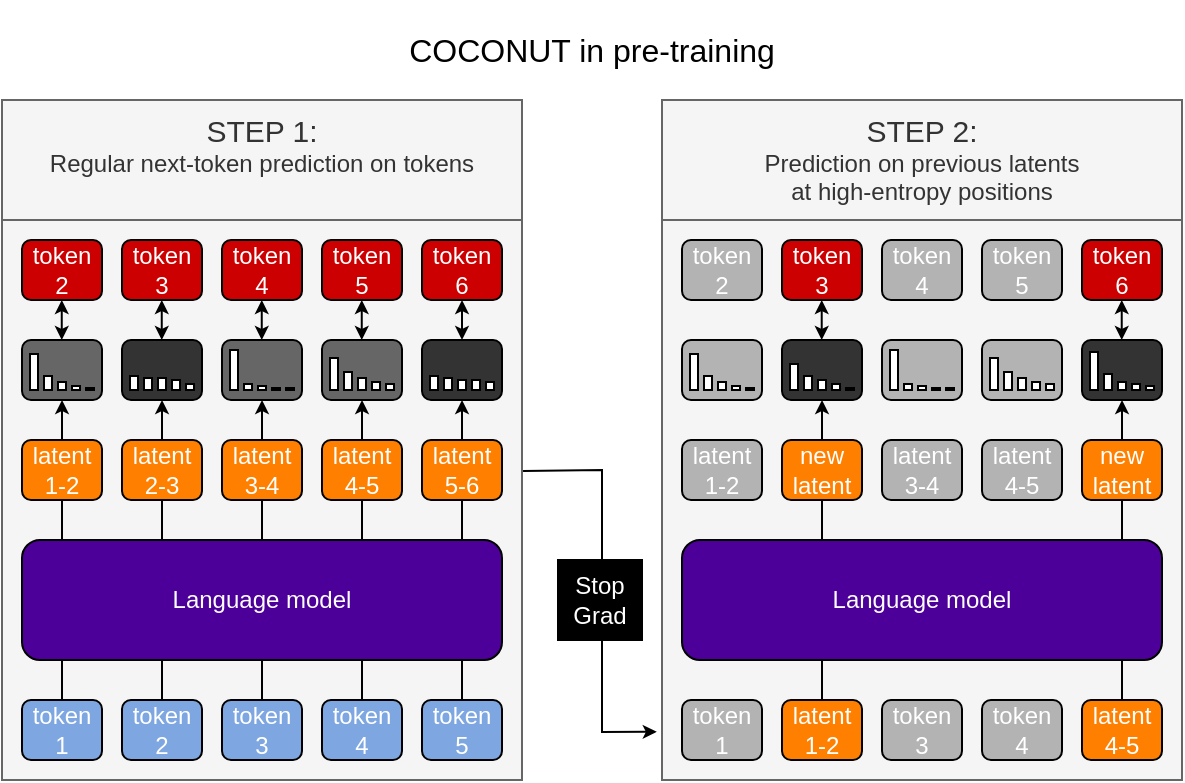 <mxfile version="26.0.4">
  <diagram name="Seite-1" id="RBNpjxJl_SiNE16JDTqy">
    <mxGraphModel dx="530" dy="374" grid="1" gridSize="10" guides="1" tooltips="1" connect="1" arrows="1" fold="1" page="1" pageScale="1" pageWidth="827" pageHeight="1169" math="0" shadow="0">
      <root>
        <mxCell id="0" />
        <mxCell id="1" parent="0" />
        <mxCell id="LtRF18KnijJm92M0xNn5-76" value="" style="rounded=0;whiteSpace=wrap;html=1;fillColor=#f5f5f5;fontColor=#333333;strokeColor=#666666;" parent="1" vertex="1">
          <mxGeometry x="450" y="140" width="260" height="280" as="geometry" />
        </mxCell>
        <mxCell id="LtRF18KnijJm92M0xNn5-153" style="edgeStyle=orthogonalEdgeStyle;rounded=0;orthogonalLoop=1;jettySize=auto;html=1;exitX=0.5;exitY=0;exitDx=0;exitDy=0;entryX=0.5;entryY=1;entryDx=0;entryDy=0;endSize=4;" parent="1" source="LtRF18KnijJm92M0xNn5-70" target="LtRF18KnijJm92M0xNn5-135" edge="1">
          <mxGeometry relative="1" as="geometry" />
        </mxCell>
        <mxCell id="LtRF18KnijJm92M0xNn5-150" style="edgeStyle=orthogonalEdgeStyle;rounded=0;orthogonalLoop=1;jettySize=auto;html=1;exitX=0.5;exitY=0;exitDx=0;exitDy=0;entryX=0.5;entryY=1;entryDx=0;entryDy=0;endSize=4;" parent="1" source="LtRF18KnijJm92M0xNn5-69" target="LtRF18KnijJm92M0xNn5-117" edge="1">
          <mxGeometry relative="1" as="geometry" />
        </mxCell>
        <mxCell id="LtRF18KnijJm92M0xNn5-75" value="" style="rounded=0;whiteSpace=wrap;html=1;fillColor=#f5f5f5;fontColor=#333333;strokeColor=#666666;verticalAlign=top;" parent="1" vertex="1">
          <mxGeometry x="120" y="140" width="260" height="280" as="geometry" />
        </mxCell>
        <mxCell id="LtRF18KnijJm92M0xNn5-148" style="edgeStyle=orthogonalEdgeStyle;rounded=0;orthogonalLoop=1;jettySize=auto;html=1;exitX=0.5;exitY=0;exitDx=0;exitDy=0;entryX=0.5;entryY=1;entryDx=0;entryDy=0;endSize=4;" parent="1" source="LtRF18KnijJm92M0xNn5-5" target="LtRF18KnijJm92M0xNn5-104" edge="1">
          <mxGeometry relative="1" as="geometry" />
        </mxCell>
        <mxCell id="LtRF18KnijJm92M0xNn5-147" style="edgeStyle=orthogonalEdgeStyle;rounded=0;orthogonalLoop=1;jettySize=auto;html=1;exitX=0.5;exitY=0;exitDx=0;exitDy=0;entryX=0.5;entryY=1;entryDx=0;entryDy=0;endSize=4;" parent="1" source="LtRF18KnijJm92M0xNn5-6" target="LtRF18KnijJm92M0xNn5-98" edge="1">
          <mxGeometry relative="1" as="geometry" />
        </mxCell>
        <mxCell id="LtRF18KnijJm92M0xNn5-146" style="edgeStyle=orthogonalEdgeStyle;rounded=0;orthogonalLoop=1;jettySize=auto;html=1;exitX=0.5;exitY=0;exitDx=0;exitDy=0;entryX=0.5;entryY=1;entryDx=0;entryDy=0;endSize=4;" parent="1" source="LtRF18KnijJm92M0xNn5-4" target="LtRF18KnijJm92M0xNn5-92" edge="1">
          <mxGeometry relative="1" as="geometry" />
        </mxCell>
        <mxCell id="LtRF18KnijJm92M0xNn5-145" style="edgeStyle=orthogonalEdgeStyle;rounded=0;orthogonalLoop=1;jettySize=auto;html=1;exitX=0.5;exitY=0;exitDx=0;exitDy=0;entryX=0.5;entryY=1;entryDx=0;entryDy=0;endSize=4;" parent="1" source="LtRF18KnijJm92M0xNn5-3" target="LtRF18KnijJm92M0xNn5-86" edge="1">
          <mxGeometry relative="1" as="geometry" />
        </mxCell>
        <mxCell id="LtRF18KnijJm92M0xNn5-144" style="edgeStyle=orthogonalEdgeStyle;rounded=0;orthogonalLoop=1;jettySize=auto;html=1;exitX=0.5;exitY=0;exitDx=0;exitDy=0;entryX=0.5;entryY=1;entryDx=0;entryDy=0;endSize=4;" parent="1" source="LtRF18KnijJm92M0xNn5-2" target="LtRF18KnijJm92M0xNn5-80" edge="1">
          <mxGeometry relative="1" as="geometry" />
        </mxCell>
        <mxCell id="LtRF18KnijJm92M0xNn5-1" value="Language model" style="rounded=1;whiteSpace=wrap;html=1;fillColor=#4C0099;fontColor=#FFFFFF;" parent="1" vertex="1">
          <mxGeometry x="130" y="300" width="240" height="60" as="geometry" />
        </mxCell>
        <mxCell id="LtRF18KnijJm92M0xNn5-2" value="token&lt;div&gt;1&lt;/div&gt;" style="rounded=1;whiteSpace=wrap;html=1;fillColor=#7EA6E0;fontColor=#FFFFFF;" parent="1" vertex="1">
          <mxGeometry x="130" y="380" width="40" height="30" as="geometry" />
        </mxCell>
        <mxCell id="LtRF18KnijJm92M0xNn5-3" value="token&lt;div&gt;2&lt;/div&gt;" style="rounded=1;whiteSpace=wrap;html=1;fillColor=#7EA6E0;fontColor=#FFFFFF;" parent="1" vertex="1">
          <mxGeometry x="180" y="380" width="40" height="30" as="geometry" />
        </mxCell>
        <mxCell id="LtRF18KnijJm92M0xNn5-4" value="token&lt;div&gt;3&lt;/div&gt;" style="rounded=1;whiteSpace=wrap;html=1;fillColor=#7EA6E0;fontColor=#FFFFFF;" parent="1" vertex="1">
          <mxGeometry x="230" y="380" width="40" height="30" as="geometry" />
        </mxCell>
        <mxCell id="LtRF18KnijJm92M0xNn5-5" value="token&lt;div&gt;5&lt;/div&gt;" style="rounded=1;whiteSpace=wrap;html=1;fillColor=#7EA6E0;fontColor=#FFFFFF;" parent="1" vertex="1">
          <mxGeometry x="330" y="380" width="40" height="30" as="geometry" />
        </mxCell>
        <mxCell id="LtRF18KnijJm92M0xNn5-6" value="token&lt;div&gt;4&lt;/div&gt;" style="rounded=1;whiteSpace=wrap;html=1;fillColor=#7EA6E0;fontColor=#FFFFFF;" parent="1" vertex="1">
          <mxGeometry x="280" y="380" width="40" height="30" as="geometry" />
        </mxCell>
        <mxCell id="LtRF18KnijJm92M0xNn5-12" value="latent&lt;div&gt;1-2&lt;/div&gt;" style="rounded=1;whiteSpace=wrap;html=1;fillColor=#FF8000;fontColor=#FFFFFF;" parent="1" vertex="1">
          <mxGeometry x="130" y="250" width="40" height="30" as="geometry" />
        </mxCell>
        <mxCell id="LtRF18KnijJm92M0xNn5-13" value="latent&lt;div&gt;2-3&lt;/div&gt;" style="rounded=1;whiteSpace=wrap;html=1;fillColor=#FF8000;fontColor=#FFFFFF;" parent="1" vertex="1">
          <mxGeometry x="180" y="250" width="40" height="30" as="geometry" />
        </mxCell>
        <mxCell id="LtRF18KnijJm92M0xNn5-14" value="latent&lt;div&gt;3-4&lt;/div&gt;" style="rounded=1;whiteSpace=wrap;html=1;fillColor=#FF8000;fontColor=#FFFFFF;" parent="1" vertex="1">
          <mxGeometry x="230" y="250" width="40" height="30" as="geometry" />
        </mxCell>
        <mxCell id="LtRF18KnijJm92M0xNn5-15" value="latent&lt;div&gt;5-6&lt;/div&gt;" style="rounded=1;whiteSpace=wrap;html=1;fillColor=#FF8000;fontColor=#FFFFFF;" parent="1" vertex="1">
          <mxGeometry x="330" y="250" width="40" height="30" as="geometry" />
        </mxCell>
        <mxCell id="LtRF18KnijJm92M0xNn5-16" value="latent&lt;div&gt;4-5&lt;/div&gt;" style="rounded=1;whiteSpace=wrap;html=1;fillColor=#FF8000;fontColor=#FFFFFF;" parent="1" vertex="1">
          <mxGeometry x="280" y="250" width="40" height="30" as="geometry" />
        </mxCell>
        <mxCell id="LtRF18KnijJm92M0xNn5-38" value="token&lt;div&gt;2&lt;/div&gt;" style="rounded=1;whiteSpace=wrap;html=1;fontColor=#FFFFFF;fillColor=#CC0000;" parent="1" vertex="1">
          <mxGeometry x="130" y="150" width="40" height="30" as="geometry" />
        </mxCell>
        <mxCell id="LtRF18KnijJm92M0xNn5-39" value="token&lt;div&gt;3&lt;/div&gt;" style="rounded=1;whiteSpace=wrap;html=1;fontColor=#FFFFFF;fillColor=#CC0000;" parent="1" vertex="1">
          <mxGeometry x="180" y="150" width="40" height="30" as="geometry" />
        </mxCell>
        <mxCell id="LtRF18KnijJm92M0xNn5-40" value="token&lt;div&gt;4&lt;/div&gt;" style="rounded=1;whiteSpace=wrap;html=1;fontColor=#FFFFFF;fillColor=#CC0000;" parent="1" vertex="1">
          <mxGeometry x="230" y="150" width="40" height="30" as="geometry" />
        </mxCell>
        <mxCell id="LtRF18KnijJm92M0xNn5-41" value="token&lt;div&gt;6&lt;/div&gt;" style="rounded=1;whiteSpace=wrap;html=1;fontColor=#FFFFFF;fillColor=#CC0000;" parent="1" vertex="1">
          <mxGeometry x="330" y="150" width="40" height="30" as="geometry" />
        </mxCell>
        <mxCell id="LtRF18KnijJm92M0xNn5-42" value="token&lt;div&gt;5&lt;/div&gt;" style="rounded=1;whiteSpace=wrap;html=1;fontColor=#FFFFFF;fillColor=#CC0000;" parent="1" vertex="1">
          <mxGeometry x="280" y="150" width="40" height="30" as="geometry" />
        </mxCell>
        <mxCell id="LtRF18KnijJm92M0xNn5-48" value="Language model" style="rounded=1;whiteSpace=wrap;html=1;fillColor=#4C0099;fontColor=#FFFFFF;" parent="1" vertex="1">
          <mxGeometry x="460" y="300" width="240" height="60" as="geometry" />
        </mxCell>
        <mxCell id="LtRF18KnijJm92M0xNn5-49" value="token&lt;div&gt;1&lt;/div&gt;" style="rounded=1;whiteSpace=wrap;html=1;fillColor=light-dark(#b3b3b3, #436697);fontColor=#FFFFFF;" parent="1" vertex="1">
          <mxGeometry x="460" y="380" width="40" height="30" as="geometry" />
        </mxCell>
        <mxCell id="LtRF18KnijJm92M0xNn5-51" value="token&lt;div&gt;3&lt;/div&gt;" style="rounded=1;whiteSpace=wrap;html=1;fillColor=light-dark(#b3b3b3, #436697);fontColor=#FFFFFF;" parent="1" vertex="1">
          <mxGeometry x="560" y="380" width="40" height="30" as="geometry" />
        </mxCell>
        <mxCell id="LtRF18KnijJm92M0xNn5-53" value="token&lt;div&gt;4&lt;/div&gt;" style="rounded=1;whiteSpace=wrap;html=1;fillColor=light-dark(#b3b3b3, #436697);fontColor=#FFFFFF;" parent="1" vertex="1">
          <mxGeometry x="610" y="380" width="40" height="30" as="geometry" />
        </mxCell>
        <mxCell id="LtRF18KnijJm92M0xNn5-59" value="latent&lt;div&gt;1-2&lt;/div&gt;" style="rounded=1;whiteSpace=wrap;html=1;fillColor=light-dark(#b3b3b3, #436697);fontColor=#FFFFFF;" parent="1" vertex="1">
          <mxGeometry x="460" y="250" width="40" height="30" as="geometry" />
        </mxCell>
        <mxCell id="LtRF18KnijJm92M0xNn5-60" value="new latent" style="rounded=1;whiteSpace=wrap;html=1;fillColor=#FF8000;fontColor=#FFFFFF;" parent="1" vertex="1">
          <mxGeometry x="510" y="250" width="40" height="30" as="geometry" />
        </mxCell>
        <mxCell id="LtRF18KnijJm92M0xNn5-61" value="latent&lt;div&gt;3-4&lt;/div&gt;" style="rounded=1;whiteSpace=wrap;html=1;fillColor=light-dark(#b3b3b3, #436697);fontColor=#FFFFFF;" parent="1" vertex="1">
          <mxGeometry x="560" y="250" width="40" height="30" as="geometry" />
        </mxCell>
        <mxCell id="LtRF18KnijJm92M0xNn5-62" value="new latent" style="rounded=1;whiteSpace=wrap;html=1;fillColor=#FF8000;fontColor=#FFFFFF;" parent="1" vertex="1">
          <mxGeometry x="660" y="250" width="40" height="30" as="geometry" />
        </mxCell>
        <mxCell id="LtRF18KnijJm92M0xNn5-63" value="latent&lt;div&gt;4-5&lt;/div&gt;" style="rounded=1;whiteSpace=wrap;html=1;fillColor=light-dark(#b3b3b3, #436697);fontColor=#FFFFFF;" parent="1" vertex="1">
          <mxGeometry x="610" y="250" width="40" height="30" as="geometry" />
        </mxCell>
        <mxCell id="LtRF18KnijJm92M0xNn5-64" value="token&lt;div&gt;2&lt;/div&gt;" style="rounded=1;whiteSpace=wrap;html=1;fontColor=#FFFFFF;fillColor=light-dark(#b3b3b3, #436697);" parent="1" vertex="1">
          <mxGeometry x="460" y="150" width="40" height="30" as="geometry" />
        </mxCell>
        <mxCell id="LtRF18KnijJm92M0xNn5-65" value="token&lt;div&gt;3&lt;/div&gt;" style="rounded=1;whiteSpace=wrap;html=1;fontColor=#FFFFFF;fillColor=#CC0000;" parent="1" vertex="1">
          <mxGeometry x="510" y="150" width="40" height="30" as="geometry" />
        </mxCell>
        <mxCell id="LtRF18KnijJm92M0xNn5-66" value="token&lt;div&gt;4&lt;/div&gt;" style="rounded=1;whiteSpace=wrap;html=1;fontColor=#FFFFFF;fillColor=light-dark(#b3b3b3, #436697);" parent="1" vertex="1">
          <mxGeometry x="560" y="150" width="40" height="30" as="geometry" />
        </mxCell>
        <mxCell id="LtRF18KnijJm92M0xNn5-67" value="token&lt;div&gt;6&lt;/div&gt;" style="rounded=1;whiteSpace=wrap;html=1;fontColor=#FFFFFF;fillColor=#CC0000;" parent="1" vertex="1">
          <mxGeometry x="660" y="150" width="40" height="30" as="geometry" />
        </mxCell>
        <mxCell id="LtRF18KnijJm92M0xNn5-68" value="token&lt;div&gt;5&lt;/div&gt;" style="rounded=1;whiteSpace=wrap;html=1;fontColor=#FFFFFF;fillColor=light-dark(#b3b3b3, #436697);" parent="1" vertex="1">
          <mxGeometry x="610" y="150" width="40" height="30" as="geometry" />
        </mxCell>
        <mxCell id="LtRF18KnijJm92M0xNn5-69" value="latent&lt;div&gt;1-2&lt;/div&gt;" style="rounded=1;whiteSpace=wrap;html=1;fillColor=#FF8000;fontColor=#FFFFFF;" parent="1" vertex="1">
          <mxGeometry x="510" y="380" width="40" height="30" as="geometry" />
        </mxCell>
        <mxCell id="LtRF18KnijJm92M0xNn5-70" value="latent&lt;div&gt;4-5&lt;/div&gt;" style="rounded=1;whiteSpace=wrap;html=1;fillColor=#FF8000;fontColor=#FFFFFF;" parent="1" vertex="1">
          <mxGeometry x="660" y="380" width="40" height="30" as="geometry" />
        </mxCell>
        <mxCell id="LtRF18KnijJm92M0xNn5-77" value="" style="endArrow=classic;html=1;rounded=0;entryX=-0.01;entryY=0.914;entryDx=0;entryDy=0;entryPerimeter=0;exitX=1.002;exitY=0.448;exitDx=0;exitDy=0;exitPerimeter=0;endSize=4;" parent="1" source="LtRF18KnijJm92M0xNn5-75" target="LtRF18KnijJm92M0xNn5-76" edge="1">
          <mxGeometry width="50" height="50" relative="1" as="geometry">
            <mxPoint x="382" y="264" as="sourcePoint" />
            <mxPoint x="380" y="150" as="targetPoint" />
            <Array as="points">
              <mxPoint x="420" y="265" />
              <mxPoint x="420" y="396" />
            </Array>
          </mxGeometry>
        </mxCell>
        <mxCell id="LtRF18KnijJm92M0xNn5-78" value="Stop&lt;div&gt;Grad&lt;/div&gt;" style="rounded=0;whiteSpace=wrap;html=1;fillColor=#000000;fontColor=#FFFFFF;" parent="1" vertex="1">
          <mxGeometry x="398" y="310" width="42" height="40" as="geometry" />
        </mxCell>
        <mxCell id="LtRF18KnijJm92M0xNn5-80" value="" style="rounded=1;whiteSpace=wrap;html=1;fillColor=light-dark(#666666, #535353);" parent="1" vertex="1">
          <mxGeometry x="130" y="200" width="40" height="30" as="geometry" />
        </mxCell>
        <mxCell id="LtRF18KnijJm92M0xNn5-81" value="" style="rounded=0;whiteSpace=wrap;html=1;" parent="1" vertex="1">
          <mxGeometry x="134" y="207" width="4" height="18" as="geometry" />
        </mxCell>
        <mxCell id="LtRF18KnijJm92M0xNn5-82" value="" style="rounded=0;whiteSpace=wrap;html=1;" parent="1" vertex="1">
          <mxGeometry x="141" y="218" width="4" height="7" as="geometry" />
        </mxCell>
        <mxCell id="LtRF18KnijJm92M0xNn5-83" value="" style="rounded=0;whiteSpace=wrap;html=1;" parent="1" vertex="1">
          <mxGeometry x="148" y="221" width="4" height="4" as="geometry" />
        </mxCell>
        <mxCell id="LtRF18KnijJm92M0xNn5-84" value="" style="rounded=0;whiteSpace=wrap;html=1;" parent="1" vertex="1">
          <mxGeometry x="162" y="224" width="4" height="1" as="geometry" />
        </mxCell>
        <mxCell id="LtRF18KnijJm92M0xNn5-85" value="" style="rounded=0;whiteSpace=wrap;html=1;" parent="1" vertex="1">
          <mxGeometry x="155" y="223" width="4" height="2" as="geometry" />
        </mxCell>
        <mxCell id="LtRF18KnijJm92M0xNn5-86" value="" style="rounded=1;whiteSpace=wrap;html=1;fillColor=light-dark(#333333,#535353);" parent="1" vertex="1">
          <mxGeometry x="180" y="200" width="40" height="30" as="geometry" />
        </mxCell>
        <mxCell id="LtRF18KnijJm92M0xNn5-87" value="" style="rounded=0;whiteSpace=wrap;html=1;" parent="1" vertex="1">
          <mxGeometry x="184" y="218" width="4" height="7" as="geometry" />
        </mxCell>
        <mxCell id="LtRF18KnijJm92M0xNn5-88" value="" style="rounded=0;whiteSpace=wrap;html=1;" parent="1" vertex="1">
          <mxGeometry x="191" y="219" width="4" height="6" as="geometry" />
        </mxCell>
        <mxCell id="LtRF18KnijJm92M0xNn5-89" value="" style="rounded=0;whiteSpace=wrap;html=1;" parent="1" vertex="1">
          <mxGeometry x="198" y="219" width="4" height="6" as="geometry" />
        </mxCell>
        <mxCell id="LtRF18KnijJm92M0xNn5-90" value="" style="rounded=0;whiteSpace=wrap;html=1;" parent="1" vertex="1">
          <mxGeometry x="212" y="222" width="4" height="3" as="geometry" />
        </mxCell>
        <mxCell id="LtRF18KnijJm92M0xNn5-91" value="" style="rounded=0;whiteSpace=wrap;html=1;" parent="1" vertex="1">
          <mxGeometry x="205" y="220" width="4" height="5" as="geometry" />
        </mxCell>
        <mxCell id="LtRF18KnijJm92M0xNn5-92" value="" style="rounded=1;whiteSpace=wrap;html=1;fillColor=light-dark(#666666, #535353);" parent="1" vertex="1">
          <mxGeometry x="230" y="200" width="40" height="30" as="geometry" />
        </mxCell>
        <mxCell id="LtRF18KnijJm92M0xNn5-93" value="" style="rounded=0;whiteSpace=wrap;html=1;" parent="1" vertex="1">
          <mxGeometry x="234" y="205" width="4" height="20" as="geometry" />
        </mxCell>
        <mxCell id="LtRF18KnijJm92M0xNn5-94" value="" style="rounded=0;whiteSpace=wrap;html=1;" parent="1" vertex="1">
          <mxGeometry x="241" y="222" width="4" height="3" as="geometry" />
        </mxCell>
        <mxCell id="LtRF18KnijJm92M0xNn5-95" value="" style="rounded=0;whiteSpace=wrap;html=1;" parent="1" vertex="1">
          <mxGeometry x="248" y="223" width="4" height="2" as="geometry" />
        </mxCell>
        <mxCell id="LtRF18KnijJm92M0xNn5-96" value="" style="rounded=0;whiteSpace=wrap;html=1;" parent="1" vertex="1">
          <mxGeometry x="262" y="224" width="4" height="1" as="geometry" />
        </mxCell>
        <mxCell id="LtRF18KnijJm92M0xNn5-97" value="" style="rounded=0;whiteSpace=wrap;html=1;" parent="1" vertex="1">
          <mxGeometry x="255" y="224" width="4" height="1" as="geometry" />
        </mxCell>
        <mxCell id="LtRF18KnijJm92M0xNn5-98" value="" style="rounded=1;whiteSpace=wrap;html=1;fillColor=light-dark(#666666, #535353);" parent="1" vertex="1">
          <mxGeometry x="280" y="200" width="40" height="30" as="geometry" />
        </mxCell>
        <mxCell id="LtRF18KnijJm92M0xNn5-99" value="" style="rounded=0;whiteSpace=wrap;html=1;" parent="1" vertex="1">
          <mxGeometry x="284" y="209" width="4" height="16" as="geometry" />
        </mxCell>
        <mxCell id="LtRF18KnijJm92M0xNn5-100" value="" style="rounded=0;whiteSpace=wrap;html=1;" parent="1" vertex="1">
          <mxGeometry x="291" y="216" width="4" height="9" as="geometry" />
        </mxCell>
        <mxCell id="LtRF18KnijJm92M0xNn5-101" value="" style="rounded=0;whiteSpace=wrap;html=1;" parent="1" vertex="1">
          <mxGeometry x="298" y="219" width="4" height="6" as="geometry" />
        </mxCell>
        <mxCell id="LtRF18KnijJm92M0xNn5-102" value="" style="rounded=0;whiteSpace=wrap;html=1;" parent="1" vertex="1">
          <mxGeometry x="312" y="222" width="4" height="3" as="geometry" />
        </mxCell>
        <mxCell id="LtRF18KnijJm92M0xNn5-103" value="" style="rounded=0;whiteSpace=wrap;html=1;" parent="1" vertex="1">
          <mxGeometry x="305" y="221" width="4" height="4" as="geometry" />
        </mxCell>
        <mxCell id="LtRF18KnijJm92M0xNn5-104" value="" style="rounded=1;whiteSpace=wrap;html=1;fillColor=light-dark(#333333,#535353);" parent="1" vertex="1">
          <mxGeometry x="330" y="200" width="40" height="30" as="geometry" />
        </mxCell>
        <mxCell id="LtRF18KnijJm92M0xNn5-105" value="" style="rounded=0;whiteSpace=wrap;html=1;" parent="1" vertex="1">
          <mxGeometry x="334" y="218" width="4" height="7" as="geometry" />
        </mxCell>
        <mxCell id="LtRF18KnijJm92M0xNn5-106" value="" style="rounded=0;whiteSpace=wrap;html=1;" parent="1" vertex="1">
          <mxGeometry x="341" y="219" width="4" height="6" as="geometry" />
        </mxCell>
        <mxCell id="LtRF18KnijJm92M0xNn5-107" value="" style="rounded=0;whiteSpace=wrap;html=1;" parent="1" vertex="1">
          <mxGeometry x="348" y="220" width="4" height="5" as="geometry" />
        </mxCell>
        <mxCell id="LtRF18KnijJm92M0xNn5-108" value="" style="rounded=0;whiteSpace=wrap;html=1;" parent="1" vertex="1">
          <mxGeometry x="362" y="221" width="4" height="4" as="geometry" />
        </mxCell>
        <mxCell id="LtRF18KnijJm92M0xNn5-109" value="" style="rounded=0;whiteSpace=wrap;html=1;" parent="1" vertex="1">
          <mxGeometry x="355" y="220" width="4" height="5" as="geometry" />
        </mxCell>
        <mxCell id="LtRF18KnijJm92M0xNn5-111" value="" style="rounded=1;whiteSpace=wrap;html=1;fillColor=light-dark(#b3b3b3, #535353);" parent="1" vertex="1">
          <mxGeometry x="460" y="200" width="40" height="30" as="geometry" />
        </mxCell>
        <mxCell id="LtRF18KnijJm92M0xNn5-112" value="" style="rounded=0;whiteSpace=wrap;html=1;" parent="1" vertex="1">
          <mxGeometry x="464" y="207" width="4" height="18" as="geometry" />
        </mxCell>
        <mxCell id="LtRF18KnijJm92M0xNn5-113" value="" style="rounded=0;whiteSpace=wrap;html=1;" parent="1" vertex="1">
          <mxGeometry x="471" y="218" width="4" height="7" as="geometry" />
        </mxCell>
        <mxCell id="LtRF18KnijJm92M0xNn5-114" value="" style="rounded=0;whiteSpace=wrap;html=1;" parent="1" vertex="1">
          <mxGeometry x="478" y="221" width="4" height="4" as="geometry" />
        </mxCell>
        <mxCell id="LtRF18KnijJm92M0xNn5-115" value="" style="rounded=0;whiteSpace=wrap;html=1;" parent="1" vertex="1">
          <mxGeometry x="492" y="224" width="4" height="1" as="geometry" />
        </mxCell>
        <mxCell id="LtRF18KnijJm92M0xNn5-116" value="" style="rounded=0;whiteSpace=wrap;html=1;" parent="1" vertex="1">
          <mxGeometry x="485" y="223" width="4" height="2" as="geometry" />
        </mxCell>
        <mxCell id="LtRF18KnijJm92M0xNn5-117" value="" style="rounded=1;whiteSpace=wrap;html=1;fillColor=light-dark(#333333, #535353);" parent="1" vertex="1">
          <mxGeometry x="510" y="200" width="40" height="30" as="geometry" />
        </mxCell>
        <mxCell id="LtRF18KnijJm92M0xNn5-118" value="" style="rounded=0;whiteSpace=wrap;html=1;" parent="1" vertex="1">
          <mxGeometry x="514" y="212" width="4" height="13" as="geometry" />
        </mxCell>
        <mxCell id="LtRF18KnijJm92M0xNn5-119" value="" style="rounded=0;whiteSpace=wrap;html=1;" parent="1" vertex="1">
          <mxGeometry x="521" y="218" width="4" height="7" as="geometry" />
        </mxCell>
        <mxCell id="LtRF18KnijJm92M0xNn5-120" value="" style="rounded=0;whiteSpace=wrap;html=1;" parent="1" vertex="1">
          <mxGeometry x="528" y="220" width="4" height="5" as="geometry" />
        </mxCell>
        <mxCell id="LtRF18KnijJm92M0xNn5-121" value="" style="rounded=0;whiteSpace=wrap;html=1;" parent="1" vertex="1">
          <mxGeometry x="542" y="224" width="4" height="1" as="geometry" />
        </mxCell>
        <mxCell id="LtRF18KnijJm92M0xNn5-122" value="" style="rounded=0;whiteSpace=wrap;html=1;" parent="1" vertex="1">
          <mxGeometry x="535" y="222" width="4" height="3" as="geometry" />
        </mxCell>
        <mxCell id="LtRF18KnijJm92M0xNn5-123" value="" style="rounded=1;whiteSpace=wrap;html=1;fillColor=light-dark(#b3b3b3, #535353);" parent="1" vertex="1">
          <mxGeometry x="560" y="200" width="40" height="30" as="geometry" />
        </mxCell>
        <mxCell id="LtRF18KnijJm92M0xNn5-124" value="" style="rounded=0;whiteSpace=wrap;html=1;" parent="1" vertex="1">
          <mxGeometry x="564" y="205" width="4" height="20" as="geometry" />
        </mxCell>
        <mxCell id="LtRF18KnijJm92M0xNn5-125" value="" style="rounded=0;whiteSpace=wrap;html=1;" parent="1" vertex="1">
          <mxGeometry x="571" y="222" width="4" height="3" as="geometry" />
        </mxCell>
        <mxCell id="LtRF18KnijJm92M0xNn5-126" value="" style="rounded=0;whiteSpace=wrap;html=1;" parent="1" vertex="1">
          <mxGeometry x="578" y="223" width="4" height="2" as="geometry" />
        </mxCell>
        <mxCell id="LtRF18KnijJm92M0xNn5-127" value="" style="rounded=0;whiteSpace=wrap;html=1;" parent="1" vertex="1">
          <mxGeometry x="592" y="224" width="4" height="1" as="geometry" />
        </mxCell>
        <mxCell id="LtRF18KnijJm92M0xNn5-128" value="" style="rounded=0;whiteSpace=wrap;html=1;" parent="1" vertex="1">
          <mxGeometry x="585" y="224" width="4" height="1" as="geometry" />
        </mxCell>
        <mxCell id="LtRF18KnijJm92M0xNn5-129" value="" style="rounded=1;whiteSpace=wrap;html=1;fillColor=light-dark(#b3b3b3, #535353);" parent="1" vertex="1">
          <mxGeometry x="610" y="200" width="40" height="30" as="geometry" />
        </mxCell>
        <mxCell id="LtRF18KnijJm92M0xNn5-130" value="" style="rounded=0;whiteSpace=wrap;html=1;" parent="1" vertex="1">
          <mxGeometry x="614" y="209" width="4" height="16" as="geometry" />
        </mxCell>
        <mxCell id="LtRF18KnijJm92M0xNn5-131" value="" style="rounded=0;whiteSpace=wrap;html=1;" parent="1" vertex="1">
          <mxGeometry x="621" y="216" width="4" height="9" as="geometry" />
        </mxCell>
        <mxCell id="LtRF18KnijJm92M0xNn5-132" value="" style="rounded=0;whiteSpace=wrap;html=1;" parent="1" vertex="1">
          <mxGeometry x="628" y="219" width="4" height="6" as="geometry" />
        </mxCell>
        <mxCell id="LtRF18KnijJm92M0xNn5-133" value="" style="rounded=0;whiteSpace=wrap;html=1;" parent="1" vertex="1">
          <mxGeometry x="642" y="222" width="4" height="3" as="geometry" />
        </mxCell>
        <mxCell id="LtRF18KnijJm92M0xNn5-134" value="" style="rounded=0;whiteSpace=wrap;html=1;" parent="1" vertex="1">
          <mxGeometry x="635" y="221" width="4" height="4" as="geometry" />
        </mxCell>
        <mxCell id="LtRF18KnijJm92M0xNn5-135" value="" style="rounded=1;whiteSpace=wrap;html=1;fillColor=light-dark(#333333, #535353);" parent="1" vertex="1">
          <mxGeometry x="660" y="200" width="40" height="30" as="geometry" />
        </mxCell>
        <mxCell id="LtRF18KnijJm92M0xNn5-136" value="" style="rounded=0;whiteSpace=wrap;html=1;" parent="1" vertex="1">
          <mxGeometry x="664" y="206" width="4" height="19" as="geometry" />
        </mxCell>
        <mxCell id="LtRF18KnijJm92M0xNn5-137" value="" style="rounded=0;whiteSpace=wrap;html=1;" parent="1" vertex="1">
          <mxGeometry x="671" y="217" width="4" height="8" as="geometry" />
        </mxCell>
        <mxCell id="LtRF18KnijJm92M0xNn5-138" value="" style="rounded=0;whiteSpace=wrap;html=1;" parent="1" vertex="1">
          <mxGeometry x="678" y="221" width="4" height="4" as="geometry" />
        </mxCell>
        <mxCell id="LtRF18KnijJm92M0xNn5-139" value="" style="rounded=0;whiteSpace=wrap;html=1;" parent="1" vertex="1">
          <mxGeometry x="692" y="223" width="4" height="2" as="geometry" />
        </mxCell>
        <mxCell id="LtRF18KnijJm92M0xNn5-140" value="" style="rounded=0;whiteSpace=wrap;html=1;" parent="1" vertex="1">
          <mxGeometry x="685" y="222" width="4" height="3" as="geometry" />
        </mxCell>
        <mxCell id="LtRF18KnijJm92M0xNn5-141" value="&lt;font style=&quot;font-size: 15px;&quot;&gt;STEP 1:&lt;/font&gt;&lt;div&gt;Regular next-token prediction on tokens&lt;/div&gt;" style="rounded=0;whiteSpace=wrap;html=1;fillColor=#f5f5f5;fontColor=#333333;strokeColor=#666666;verticalAlign=top;" parent="1" vertex="1">
          <mxGeometry x="120" y="80" width="260" height="60" as="geometry" />
        </mxCell>
        <mxCell id="LtRF18KnijJm92M0xNn5-142" value="&lt;font style=&quot;font-size: 15px;&quot;&gt;STEP 2:&lt;/font&gt;&lt;div&gt;Prediction on previous latents&lt;/div&gt;&lt;div&gt;at high-entropy positions&lt;/div&gt;" style="rounded=0;whiteSpace=wrap;html=1;fillColor=#f5f5f5;fontColor=#333333;strokeColor=#666666;verticalAlign=top;" parent="1" vertex="1">
          <mxGeometry x="450" y="80" width="260" height="60" as="geometry" />
        </mxCell>
        <mxCell id="LtRF18KnijJm92M0xNn5-154" value="" style="endArrow=classic;startArrow=classic;html=1;rounded=0;entryX=0.5;entryY=1;entryDx=0;entryDy=0;exitX=0.5;exitY=0;exitDx=0;exitDy=0;strokeWidth=1;endSize=4;startSize=4;" parent="1" source="LtRF18KnijJm92M0xNn5-104" target="LtRF18KnijJm92M0xNn5-41" edge="1">
          <mxGeometry width="50" height="50" relative="1" as="geometry">
            <mxPoint x="330" y="300" as="sourcePoint" />
            <mxPoint x="380" y="250" as="targetPoint" />
          </mxGeometry>
        </mxCell>
        <mxCell id="LtRF18KnijJm92M0xNn5-157" value="" style="endArrow=classic;startArrow=classic;html=1;rounded=0;entryX=0.5;entryY=1;entryDx=0;entryDy=0;exitX=0.5;exitY=0;exitDx=0;exitDy=0;strokeWidth=1;endSize=4;startSize=4;" parent="1" edge="1">
          <mxGeometry width="50" height="50" relative="1" as="geometry">
            <mxPoint x="299.88" y="200" as="sourcePoint" />
            <mxPoint x="299.88" y="180" as="targetPoint" />
          </mxGeometry>
        </mxCell>
        <mxCell id="LtRF18KnijJm92M0xNn5-158" value="" style="endArrow=classic;startArrow=classic;html=1;rounded=0;entryX=0.5;entryY=1;entryDx=0;entryDy=0;exitX=0.5;exitY=0;exitDx=0;exitDy=0;strokeWidth=1;endSize=4;startSize=4;" parent="1" edge="1">
          <mxGeometry width="50" height="50" relative="1" as="geometry">
            <mxPoint x="249.88" y="200" as="sourcePoint" />
            <mxPoint x="249.88" y="180" as="targetPoint" />
          </mxGeometry>
        </mxCell>
        <mxCell id="LtRF18KnijJm92M0xNn5-159" value="" style="endArrow=classic;startArrow=classic;html=1;rounded=0;entryX=0.5;entryY=1;entryDx=0;entryDy=0;exitX=0.5;exitY=0;exitDx=0;exitDy=0;strokeWidth=1;endSize=4;startSize=4;" parent="1" edge="1">
          <mxGeometry width="50" height="50" relative="1" as="geometry">
            <mxPoint x="199.88" y="200" as="sourcePoint" />
            <mxPoint x="199.88" y="180" as="targetPoint" />
          </mxGeometry>
        </mxCell>
        <mxCell id="LtRF18KnijJm92M0xNn5-160" value="" style="endArrow=classic;startArrow=classic;html=1;rounded=0;entryX=0.5;entryY=1;entryDx=0;entryDy=0;exitX=0.5;exitY=0;exitDx=0;exitDy=0;strokeWidth=1;endSize=4;startSize=4;" parent="1" edge="1">
          <mxGeometry width="50" height="50" relative="1" as="geometry">
            <mxPoint x="149.88" y="200" as="sourcePoint" />
            <mxPoint x="149.88" y="180" as="targetPoint" />
          </mxGeometry>
        </mxCell>
        <mxCell id="LtRF18KnijJm92M0xNn5-161" value="" style="endArrow=classic;startArrow=classic;html=1;rounded=0;entryX=0.5;entryY=1;entryDx=0;entryDy=0;exitX=0.5;exitY=0;exitDx=0;exitDy=0;strokeWidth=1;endSize=4;startSize=4;" parent="1" edge="1">
          <mxGeometry width="50" height="50" relative="1" as="geometry">
            <mxPoint x="529.86" y="200" as="sourcePoint" />
            <mxPoint x="529.86" y="180" as="targetPoint" />
          </mxGeometry>
        </mxCell>
        <mxCell id="LtRF18KnijJm92M0xNn5-162" value="" style="endArrow=classic;startArrow=classic;html=1;rounded=0;entryX=0.5;entryY=1;entryDx=0;entryDy=0;exitX=0.5;exitY=0;exitDx=0;exitDy=0;strokeWidth=1;endSize=4;startSize=4;" parent="1" edge="1">
          <mxGeometry width="50" height="50" relative="1" as="geometry">
            <mxPoint x="679.87" y="200" as="sourcePoint" />
            <mxPoint x="679.87" y="180" as="targetPoint" />
          </mxGeometry>
        </mxCell>
        <mxCell id="LtRF18KnijJm92M0xNn5-163" value="&lt;font style=&quot;font-size: 16px;&quot;&gt;COCONUT in pre-training&lt;/font&gt;" style="text;html=1;align=center;verticalAlign=middle;whiteSpace=wrap;rounded=0;" parent="1" vertex="1">
          <mxGeometry x="120" y="30" width="590" height="50" as="geometry" />
        </mxCell>
      </root>
    </mxGraphModel>
  </diagram>
</mxfile>
